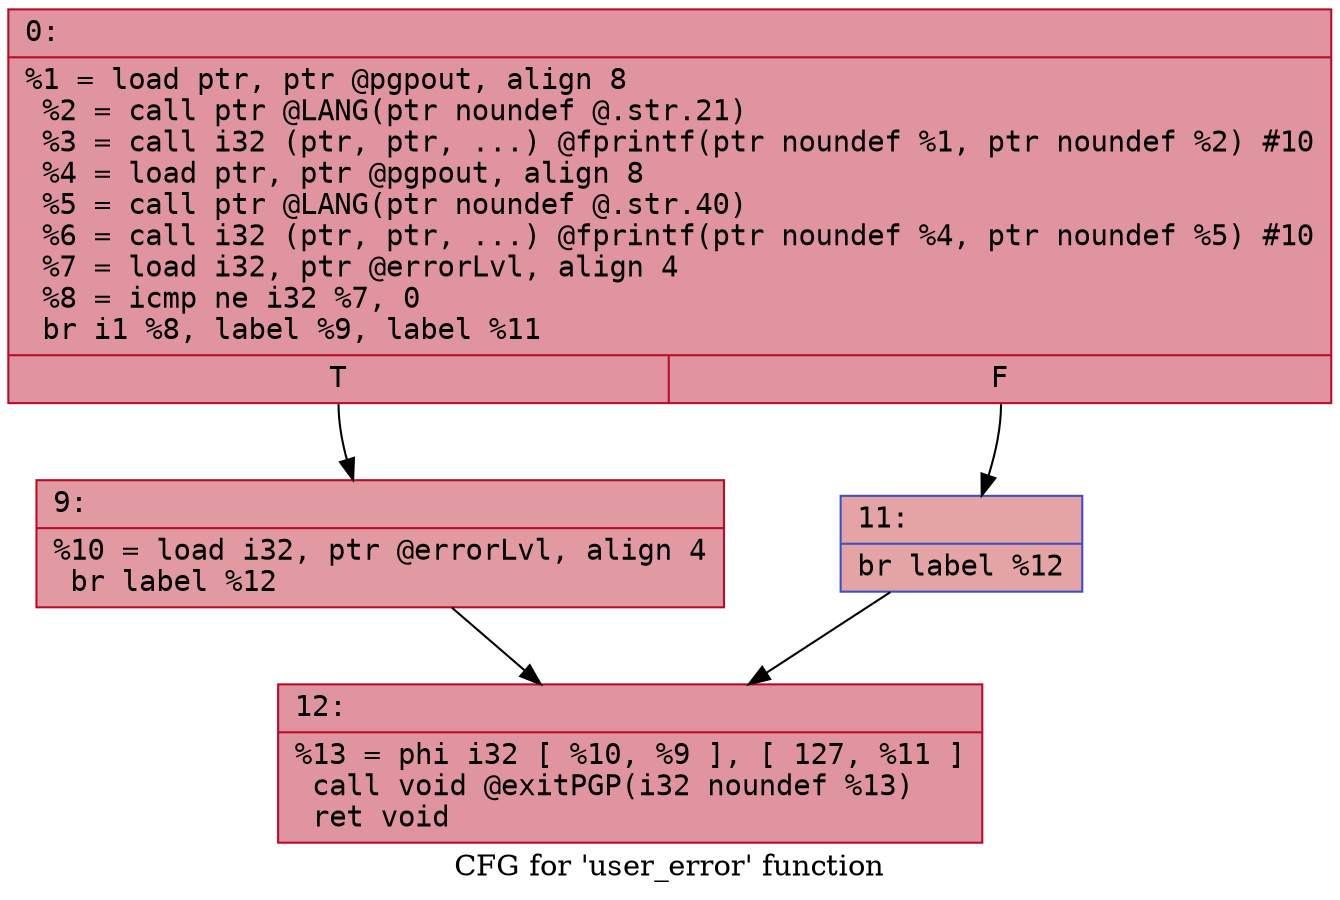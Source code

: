 digraph "CFG for 'user_error' function" {
	label="CFG for 'user_error' function";

	Node0x6000007aac60 [shape=record,color="#b70d28ff", style=filled, fillcolor="#b70d2870" fontname="Courier",label="{0:\l|  %1 = load ptr, ptr @pgpout, align 8\l  %2 = call ptr @LANG(ptr noundef @.str.21)\l  %3 = call i32 (ptr, ptr, ...) @fprintf(ptr noundef %1, ptr noundef %2) #10\l  %4 = load ptr, ptr @pgpout, align 8\l  %5 = call ptr @LANG(ptr noundef @.str.40)\l  %6 = call i32 (ptr, ptr, ...) @fprintf(ptr noundef %4, ptr noundef %5) #10\l  %7 = load i32, ptr @errorLvl, align 4\l  %8 = icmp ne i32 %7, 0\l  br i1 %8, label %9, label %11\l|{<s0>T|<s1>F}}"];
	Node0x6000007aac60:s0 -> Node0x6000007aad00[tooltip="0 -> 9\nProbability 62.50%" ];
	Node0x6000007aac60:s1 -> Node0x6000007aad50[tooltip="0 -> 11\nProbability 37.50%" ];
	Node0x6000007aad00 [shape=record,color="#b70d28ff", style=filled, fillcolor="#bb1b2c70" fontname="Courier",label="{9:\l|  %10 = load i32, ptr @errorLvl, align 4\l  br label %12\l}"];
	Node0x6000007aad00 -> Node0x6000007aada0[tooltip="9 -> 12\nProbability 100.00%" ];
	Node0x6000007aad50 [shape=record,color="#3d50c3ff", style=filled, fillcolor="#c32e3170" fontname="Courier",label="{11:\l|  br label %12\l}"];
	Node0x6000007aad50 -> Node0x6000007aada0[tooltip="11 -> 12\nProbability 100.00%" ];
	Node0x6000007aada0 [shape=record,color="#b70d28ff", style=filled, fillcolor="#b70d2870" fontname="Courier",label="{12:\l|  %13 = phi i32 [ %10, %9 ], [ 127, %11 ]\l  call void @exitPGP(i32 noundef %13)\l  ret void\l}"];
}
